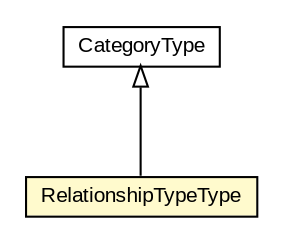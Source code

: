 #!/usr/local/bin/dot
#
# Class diagram 
# Generated by UMLGraph version R5_6-24-gf6e263 (http://www.umlgraph.org/)
#

digraph G {
	edge [fontname="arial",fontsize=10,labelfontname="arial",labelfontsize=10];
	node [fontname="arial",fontsize=10,shape=plaintext];
	nodesep=0.25;
	ranksep=0.5;
	// org.oasis_open.docs.wsdm.muws2_2.RelationshipTypeType
	c962813 [label=<<table title="org.oasis_open.docs.wsdm.muws2_2.RelationshipTypeType" border="0" cellborder="1" cellspacing="0" cellpadding="2" port="p" bgcolor="lemonChiffon" href="./RelationshipTypeType.html">
		<tr><td><table border="0" cellspacing="0" cellpadding="1">
<tr><td align="center" balign="center"> RelationshipTypeType </td></tr>
		</table></td></tr>
		</table>>, URL="./RelationshipTypeType.html", fontname="arial", fontcolor="black", fontsize=10.0];
	// org.oasis_open.docs.wsdm.muws2_2.CategoryType
	c962844 [label=<<table title="org.oasis_open.docs.wsdm.muws2_2.CategoryType" border="0" cellborder="1" cellspacing="0" cellpadding="2" port="p" href="./CategoryType.html">
		<tr><td><table border="0" cellspacing="0" cellpadding="1">
<tr><td align="center" balign="center"> CategoryType </td></tr>
		</table></td></tr>
		</table>>, URL="./CategoryType.html", fontname="arial", fontcolor="black", fontsize=10.0];
	//org.oasis_open.docs.wsdm.muws2_2.RelationshipTypeType extends org.oasis_open.docs.wsdm.muws2_2.CategoryType
	c962844:p -> c962813:p [dir=back,arrowtail=empty];
}

